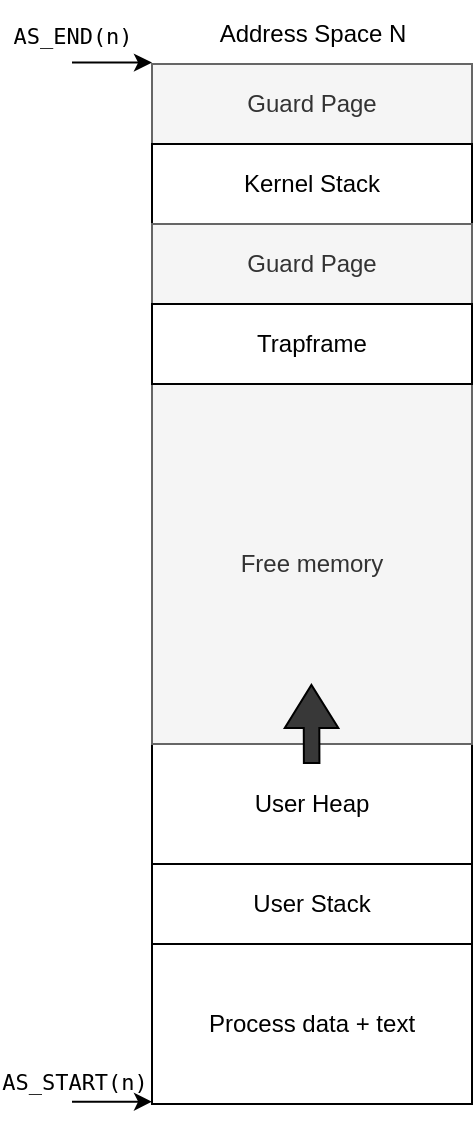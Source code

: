 <mxfile version="24.5.3" type="device">
  <diagram name="Page-1" id="_lH5tS01xV_JIa1-H95r">
    <mxGraphModel dx="1430" dy="824" grid="1" gridSize="10" guides="1" tooltips="1" connect="1" arrows="1" fold="1" page="1" pageScale="1" pageWidth="850" pageHeight="1100" math="0" shadow="0">
      <root>
        <mxCell id="0" />
        <mxCell id="1" parent="0" />
        <mxCell id="dONWaBODxDNWv5qdOcwx-1" value="" style="rounded=0;whiteSpace=wrap;html=1;" vertex="1" parent="1">
          <mxGeometry x="560" y="200" width="160" height="520" as="geometry" />
        </mxCell>
        <mxCell id="dONWaBODxDNWv5qdOcwx-2" value="" style="endArrow=classic;html=1;rounded=0;entryX=0;entryY=1;entryDx=0;entryDy=0;" edge="1" parent="1">
          <mxGeometry width="50" height="50" relative="1" as="geometry">
            <mxPoint x="520" y="718.82" as="sourcePoint" />
            <mxPoint x="560" y="718.82" as="targetPoint" />
          </mxGeometry>
        </mxCell>
        <mxCell id="dONWaBODxDNWv5qdOcwx-3" value="&lt;pre&gt;AS_START(n)&lt;/pre&gt;" style="edgeLabel;html=1;align=center;verticalAlign=middle;resizable=0;points=[];fontFamily=Comic Sans MS;labelBackgroundColor=none;" vertex="1" connectable="0" parent="dONWaBODxDNWv5qdOcwx-2">
          <mxGeometry x="-0.529" y="-1" relative="1" as="geometry">
            <mxPoint x="-9" y="-11" as="offset" />
          </mxGeometry>
        </mxCell>
        <mxCell id="dONWaBODxDNWv5qdOcwx-6" value="Address Space N" style="text;html=1;align=center;verticalAlign=middle;resizable=0;points=[];autosize=1;strokeColor=none;fillColor=none;" vertex="1" parent="1">
          <mxGeometry x="580" y="170" width="120" height="30" as="geometry" />
        </mxCell>
        <mxCell id="dONWaBODxDNWv5qdOcwx-8" value="Process data + text" style="rounded=0;whiteSpace=wrap;html=1;" vertex="1" parent="1">
          <mxGeometry x="560" y="640" width="160" height="80" as="geometry" />
        </mxCell>
        <mxCell id="dONWaBODxDNWv5qdOcwx-9" value="" style="endArrow=classic;html=1;rounded=0;entryX=0;entryY=1;entryDx=0;entryDy=0;" edge="1" parent="1">
          <mxGeometry width="50" height="50" relative="1" as="geometry">
            <mxPoint x="520" y="199.31" as="sourcePoint" />
            <mxPoint x="560" y="199.31" as="targetPoint" />
          </mxGeometry>
        </mxCell>
        <mxCell id="dONWaBODxDNWv5qdOcwx-10" value="&lt;pre&gt;AS_END(n)&lt;/pre&gt;" style="edgeLabel;html=1;align=center;verticalAlign=middle;resizable=0;points=[];fontFamily=Comic Sans MS;labelBackgroundColor=none;" vertex="1" connectable="0" parent="dONWaBODxDNWv5qdOcwx-9">
          <mxGeometry x="-0.529" y="-1" relative="1" as="geometry">
            <mxPoint x="-10" y="-15" as="offset" />
          </mxGeometry>
        </mxCell>
        <mxCell id="dONWaBODxDNWv5qdOcwx-12" value="User Heap" style="rounded=0;whiteSpace=wrap;html=1;" vertex="1" parent="1">
          <mxGeometry x="560" y="540" width="160" height="60" as="geometry" />
        </mxCell>
        <mxCell id="dONWaBODxDNWv5qdOcwx-13" value="User Stack" style="rounded=0;whiteSpace=wrap;html=1;" vertex="1" parent="1">
          <mxGeometry x="560" y="600" width="160" height="40" as="geometry" />
        </mxCell>
        <mxCell id="dONWaBODxDNWv5qdOcwx-21" value="Free memory" style="rounded=0;whiteSpace=wrap;html=1;fillColor=#f5f5f5;fontColor=#333333;strokeColor=#666666;" vertex="1" parent="1">
          <mxGeometry x="560" y="360" width="160" height="180" as="geometry" />
        </mxCell>
        <mxCell id="dONWaBODxDNWv5qdOcwx-23" value="Guard Page" style="rounded=0;whiteSpace=wrap;html=1;fillColor=#f5f5f5;fontColor=#333333;strokeColor=#666666;" vertex="1" parent="1">
          <mxGeometry x="560" y="200.0" width="160" height="40" as="geometry" />
        </mxCell>
        <mxCell id="dONWaBODxDNWv5qdOcwx-24" value="Kernel Stack" style="rounded=0;whiteSpace=wrap;html=1;" vertex="1" parent="1">
          <mxGeometry x="560" y="240" width="160" height="40" as="geometry" />
        </mxCell>
        <mxCell id="dONWaBODxDNWv5qdOcwx-25" value="Guard Page" style="rounded=0;whiteSpace=wrap;html=1;fillColor=#f5f5f5;fontColor=#333333;strokeColor=#666666;" vertex="1" parent="1">
          <mxGeometry x="560" y="280.0" width="160" height="40" as="geometry" />
        </mxCell>
        <mxCell id="dONWaBODxDNWv5qdOcwx-26" value="Trapframe" style="rounded=0;whiteSpace=wrap;html=1;" vertex="1" parent="1">
          <mxGeometry x="560" y="320" width="160" height="40" as="geometry" />
        </mxCell>
        <mxCell id="dONWaBODxDNWv5qdOcwx-27" value="" style="shape=flexArrow;endArrow=classic;html=1;rounded=0;fillColor=#383838;endWidth=18;endSize=6.831;width=7.778;" edge="1" parent="1">
          <mxGeometry width="50" height="50" relative="1" as="geometry">
            <mxPoint x="639.83" y="550" as="sourcePoint" />
            <mxPoint x="639.71" y="510" as="targetPoint" />
          </mxGeometry>
        </mxCell>
      </root>
    </mxGraphModel>
  </diagram>
</mxfile>
